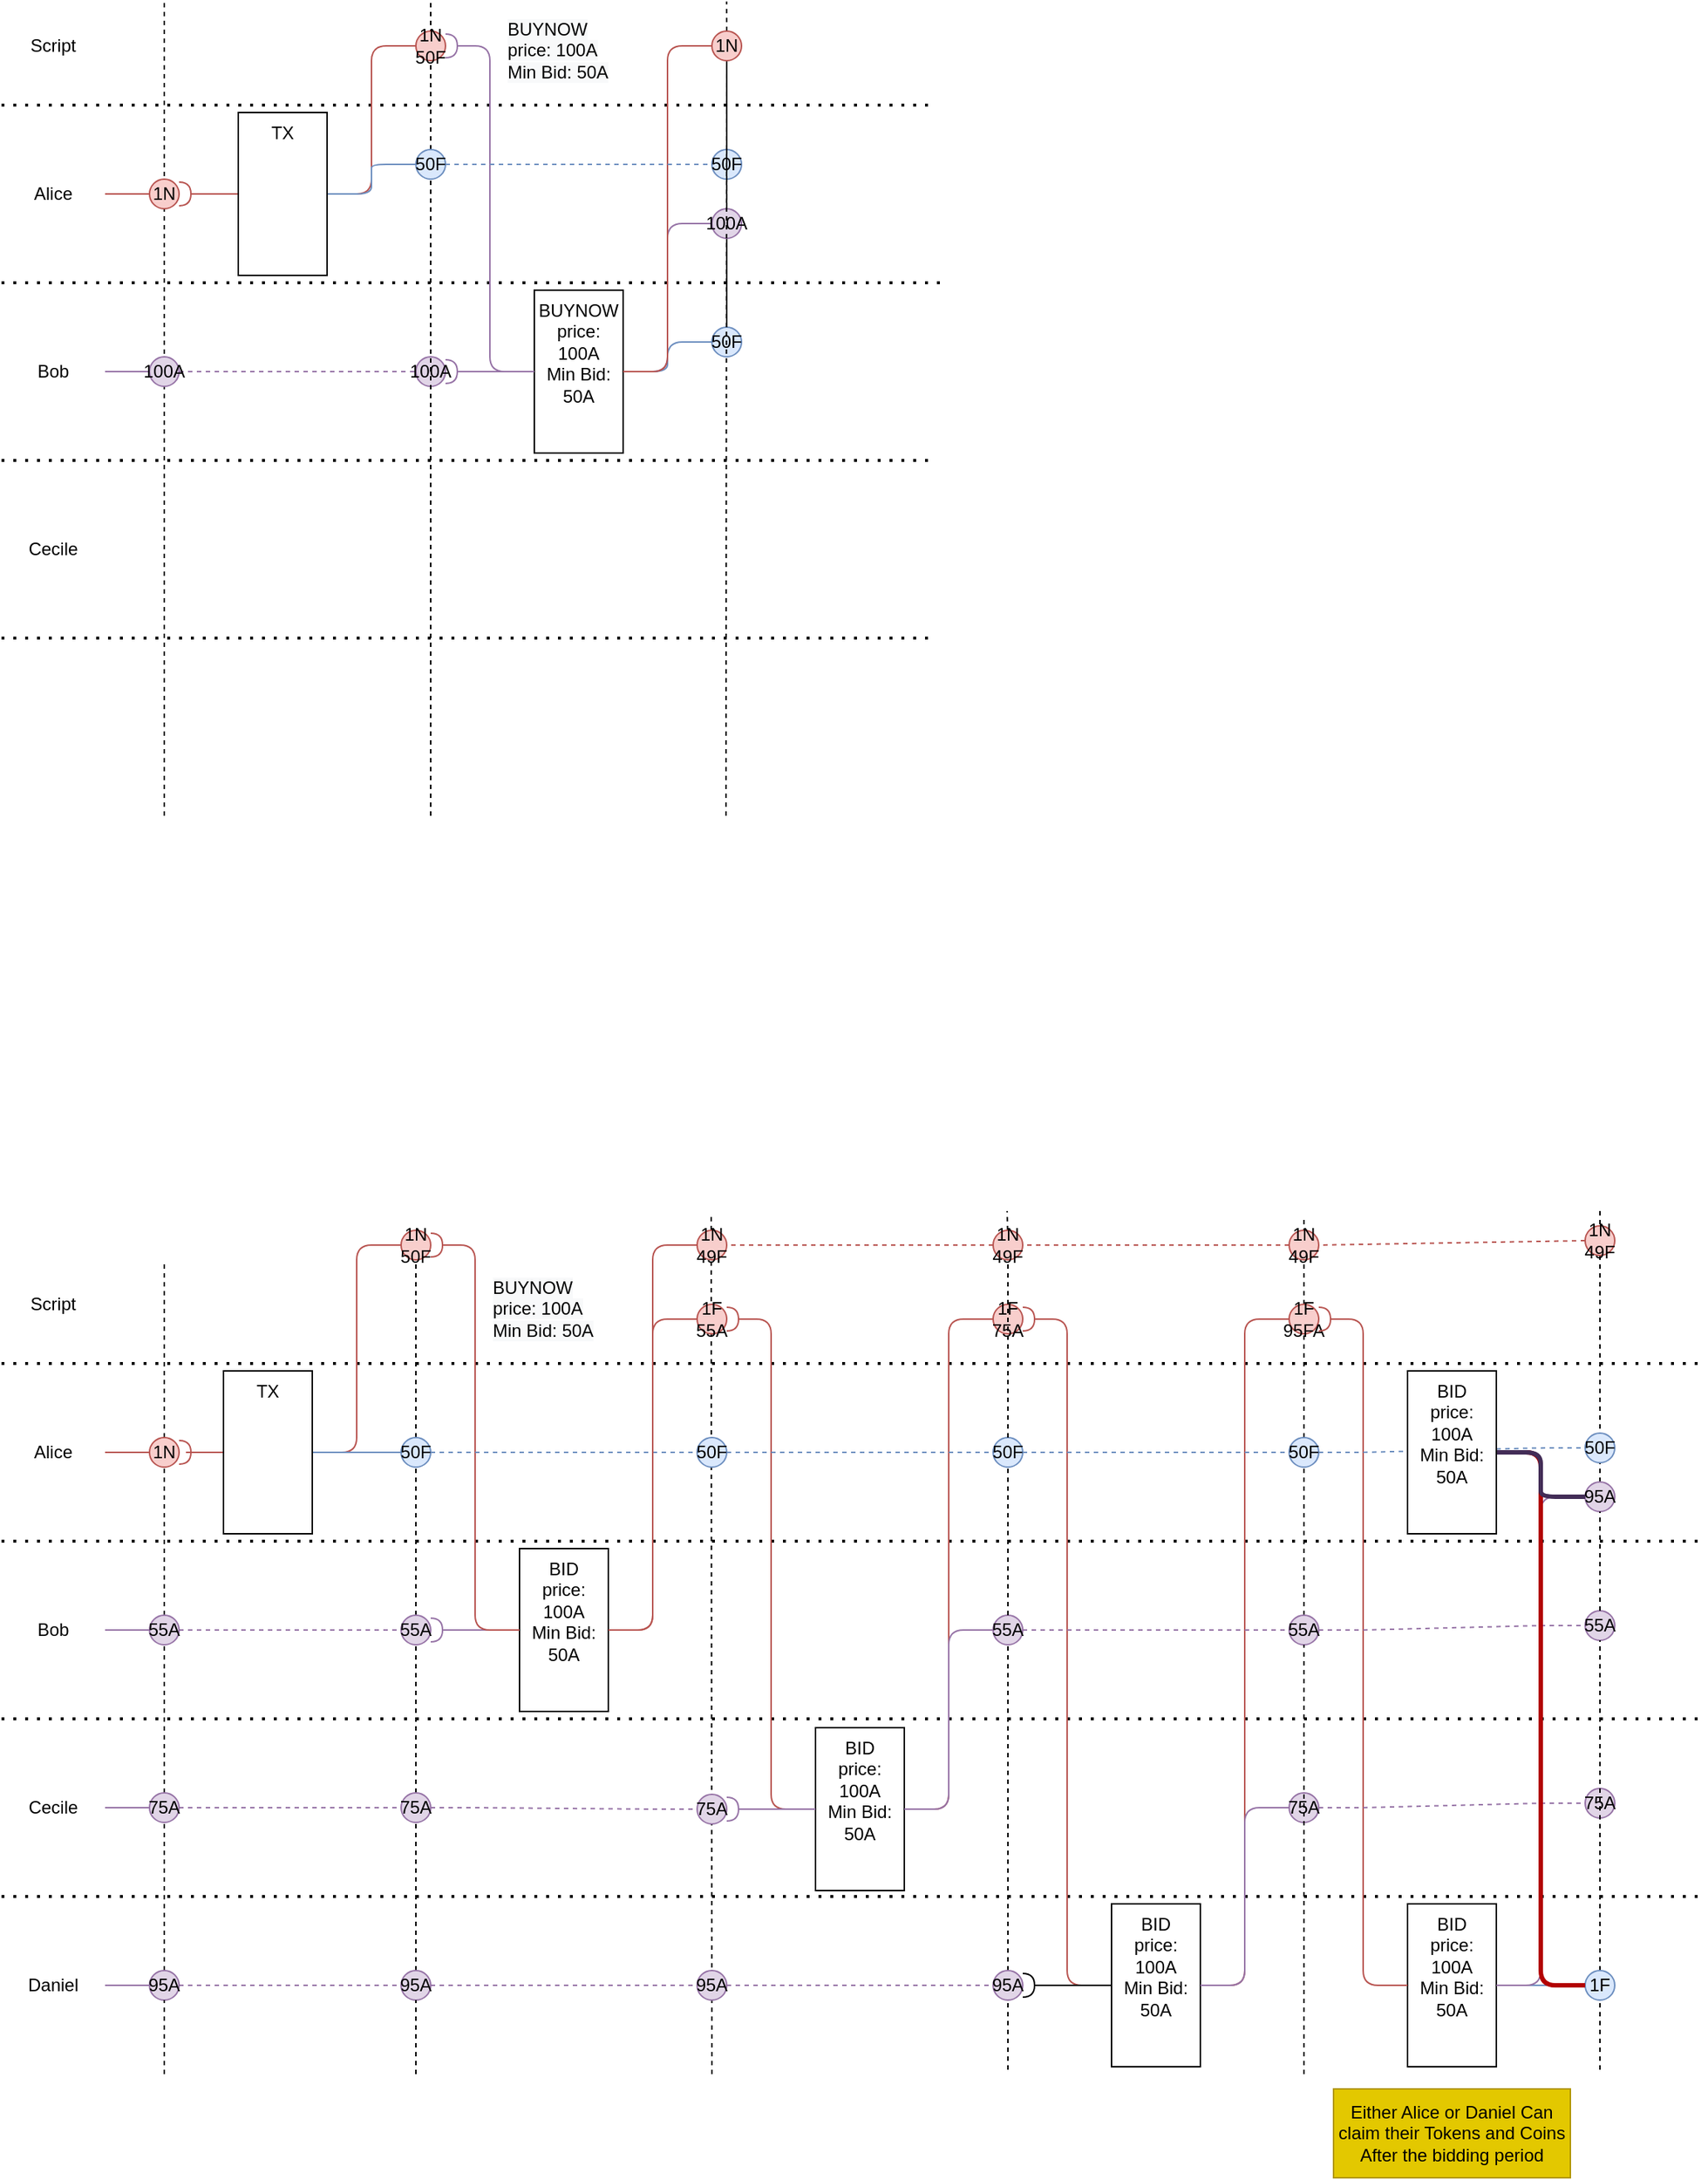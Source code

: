 <mxfile version="15.6.2" type="github"><diagram id="kgpKYQtTHZ0yAKxKKP6v" name="Page-1"><mxGraphModel dx="1541" dy="871" grid="1" gridSize="10" guides="1" tooltips="1" connect="1" arrows="1" fold="1" page="1" pageScale="1" pageWidth="1169" pageHeight="827" math="0" shadow="0"><root><mxCell id="0"/><mxCell id="1" parent="0"/><mxCell id="J2d8FIiIVOvfi4F4Inv3-109" value="" style="endArrow=none;dashed=1;html=1;rounded=0;startArrow=none;" parent="1" source="J2d8FIiIVOvfi4F4Inv3-118" edge="1"><mxGeometry width="50" height="50" relative="1" as="geometry"><mxPoint x="890" y="1410" as="sourcePoint"/><mxPoint x="890" y="830" as="targetPoint"/></mxGeometry></mxCell><mxCell id="J2d8FIiIVOvfi4F4Inv3-75" value="" style="endArrow=none;dashed=1;html=1;rounded=0;startArrow=none;" parent="1" edge="1"><mxGeometry width="50" height="50" relative="1" as="geometry"><mxPoint x="490" y="1410" as="sourcePoint"/><mxPoint x="489.5" y="830" as="targetPoint"/></mxGeometry></mxCell><mxCell id="NJu2KTwYoveqr3SWlf5l-42" value="" style="endArrow=none;dashed=1;html=1;rounded=0;startArrow=none;" parent="1" source="NJu2KTwYoveqr3SWlf5l-37" edge="1"><mxGeometry width="50" height="50" relative="1" as="geometry"><mxPoint x="499.5" y="560" as="sourcePoint"/><mxPoint x="499.92" y="10" as="targetPoint"/></mxGeometry></mxCell><mxCell id="NJu2KTwYoveqr3SWlf5l-25" value="" style="endArrow=none;dashed=1;html=1;rounded=0;startArrow=none;" parent="1" edge="1" source="NJu2KTwYoveqr3SWlf5l-24"><mxGeometry width="50" height="50" relative="1" as="geometry"><mxPoint x="300" y="560" as="sourcePoint"/><mxPoint x="300" y="10" as="targetPoint"/></mxGeometry></mxCell><mxCell id="NJu2KTwYoveqr3SWlf5l-29" value="" style="endArrow=none;dashed=1;html=1;rounded=0;" parent="1" edge="1"><mxGeometry width="50" height="50" relative="1" as="geometry"><mxPoint x="120" y="560" as="sourcePoint"/><mxPoint x="120" y="10" as="targetPoint"/></mxGeometry></mxCell><mxCell id="NJu2KTwYoveqr3SWlf5l-8" value="" style="endArrow=none;dashed=1;html=1;dashPattern=1 3;strokeWidth=2;rounded=0;" parent="1" edge="1"><mxGeometry width="50" height="50" relative="1" as="geometry"><mxPoint x="10" y="80" as="sourcePoint"/><mxPoint x="640" y="80" as="targetPoint"/></mxGeometry></mxCell><mxCell id="NJu2KTwYoveqr3SWlf5l-10" value="" style="endArrow=none;dashed=1;html=1;dashPattern=1 3;strokeWidth=2;rounded=0;" parent="1" edge="1"><mxGeometry width="50" height="50" relative="1" as="geometry"><mxPoint x="10" y="200" as="sourcePoint"/><mxPoint x="650" y="200" as="targetPoint"/></mxGeometry></mxCell><mxCell id="NJu2KTwYoveqr3SWlf5l-11" value="Alice" style="text;html=1;strokeColor=none;fillColor=none;align=center;verticalAlign=middle;whiteSpace=wrap;rounded=0;" parent="1" vertex="1"><mxGeometry x="10" y="120" width="70" height="40" as="geometry"/></mxCell><mxCell id="NJu2KTwYoveqr3SWlf5l-12" value="" style="endArrow=none;dashed=1;html=1;dashPattern=1 3;strokeWidth=2;rounded=0;" parent="1" edge="1"><mxGeometry width="50" height="50" relative="1" as="geometry"><mxPoint x="10" y="320" as="sourcePoint"/><mxPoint x="640" y="320" as="targetPoint"/></mxGeometry></mxCell><mxCell id="NJu2KTwYoveqr3SWlf5l-13" value="Bob" style="text;html=1;strokeColor=none;fillColor=none;align=center;verticalAlign=middle;whiteSpace=wrap;rounded=0;" parent="1" vertex="1"><mxGeometry x="10" y="240" width="70" height="40" as="geometry"/></mxCell><mxCell id="NJu2KTwYoveqr3SWlf5l-14" value="" style="endArrow=none;dashed=1;html=1;dashPattern=1 3;strokeWidth=2;rounded=0;" parent="1" edge="1"><mxGeometry width="50" height="50" relative="1" as="geometry"><mxPoint x="10" y="440" as="sourcePoint"/><mxPoint x="640" y="440" as="targetPoint"/></mxGeometry></mxCell><mxCell id="NJu2KTwYoveqr3SWlf5l-15" value="Cecile" style="text;html=1;strokeColor=none;fillColor=none;align=center;verticalAlign=middle;whiteSpace=wrap;rounded=0;" parent="1" vertex="1"><mxGeometry x="10" y="360" width="70" height="40" as="geometry"/></mxCell><mxCell id="NJu2KTwYoveqr3SWlf5l-20" style="edgeStyle=entityRelationEdgeStyle;rounded=1;orthogonalLoop=1;jettySize=auto;html=1;endArrow=none;endFill=0;startArrow=halfCircle;startFill=0;fillColor=#f8cecc;strokeColor=#b85450;" parent="1" source="NJu2KTwYoveqr3SWlf5l-16" target="NJu2KTwYoveqr3SWlf5l-19" edge="1"><mxGeometry relative="1" as="geometry"/></mxCell><mxCell id="NJu2KTwYoveqr3SWlf5l-21" style="edgeStyle=entityRelationEdgeStyle;rounded=1;orthogonalLoop=1;jettySize=auto;html=1;startArrow=none;startFill=0;endArrow=none;endFill=0;fillColor=#f8cecc;strokeColor=#b85450;" parent="1" source="NJu2KTwYoveqr3SWlf5l-16" target="NJu2KTwYoveqr3SWlf5l-11" edge="1"><mxGeometry relative="1" as="geometry"/></mxCell><mxCell id="NJu2KTwYoveqr3SWlf5l-16" value="1N" style="ellipse;whiteSpace=wrap;html=1;aspect=fixed;fillColor=#f8cecc;strokeColor=#b85450;" parent="1" vertex="1"><mxGeometry x="110" y="130" width="20" height="20" as="geometry"/></mxCell><mxCell id="NJu2KTwYoveqr3SWlf5l-23" style="edgeStyle=entityRelationEdgeStyle;rounded=1;orthogonalLoop=1;jettySize=auto;html=1;startArrow=none;startFill=0;endArrow=none;endFill=0;fillColor=#f8cecc;strokeColor=#b85450;" parent="1" source="NJu2KTwYoveqr3SWlf5l-19" target="NJu2KTwYoveqr3SWlf5l-22" edge="1"><mxGeometry relative="1" as="geometry"/></mxCell><mxCell id="NJu2KTwYoveqr3SWlf5l-26" style="edgeStyle=entityRelationEdgeStyle;rounded=1;orthogonalLoop=1;jettySize=auto;html=1;entryX=0;entryY=0.5;entryDx=0;entryDy=0;startArrow=none;startFill=0;endArrow=none;endFill=0;fillColor=#dae8fc;strokeColor=#6c8ebf;" parent="1" source="NJu2KTwYoveqr3SWlf5l-19" target="NJu2KTwYoveqr3SWlf5l-24" edge="1"><mxGeometry relative="1" as="geometry"/></mxCell><mxCell id="NJu2KTwYoveqr3SWlf5l-19" value="TX" style="rounded=0;whiteSpace=wrap;html=1;verticalAlign=top;" parent="1" vertex="1"><mxGeometry x="170" y="85" width="60" height="110" as="geometry"/></mxCell><mxCell id="NJu2KTwYoveqr3SWlf5l-22" value="1N&lt;br&gt;50F" style="ellipse;whiteSpace=wrap;html=1;aspect=fixed;fillColor=#f8cecc;strokeColor=#b85450;" parent="1" vertex="1"><mxGeometry x="290" y="30" width="20" height="20" as="geometry"/></mxCell><mxCell id="NJu2KTwYoveqr3SWlf5l-27" value="Script" style="text;html=1;strokeColor=none;fillColor=none;align=center;verticalAlign=middle;whiteSpace=wrap;rounded=0;" parent="1" vertex="1"><mxGeometry x="10" y="20" width="70" height="40" as="geometry"/></mxCell><mxCell id="NJu2KTwYoveqr3SWlf5l-30" style="edgeStyle=entityRelationEdgeStyle;rounded=1;orthogonalLoop=1;jettySize=auto;html=1;fontColor=default;startArrow=none;startFill=0;endArrow=none;endFill=0;fillColor=#e1d5e7;strokeColor=#9673a6;" parent="1" source="NJu2KTwYoveqr3SWlf5l-28" target="NJu2KTwYoveqr3SWlf5l-13" edge="1"><mxGeometry relative="1" as="geometry"/></mxCell><mxCell id="NJu2KTwYoveqr3SWlf5l-32" style="edgeStyle=entityRelationEdgeStyle;rounded=1;orthogonalLoop=1;jettySize=auto;html=1;fontColor=default;startArrow=none;startFill=0;endArrow=none;endFill=0;dashed=1;fillColor=#e1d5e7;strokeColor=#9673a6;" parent="1" source="NJu2KTwYoveqr3SWlf5l-28" target="NJu2KTwYoveqr3SWlf5l-31" edge="1"><mxGeometry relative="1" as="geometry"/></mxCell><mxCell id="NJu2KTwYoveqr3SWlf5l-28" value="100A" style="ellipse;whiteSpace=wrap;html=1;aspect=fixed;fillColor=#e1d5e7;strokeColor=#9673a6;" parent="1" vertex="1"><mxGeometry x="110" y="250" width="20" height="20" as="geometry"/></mxCell><mxCell id="NJu2KTwYoveqr3SWlf5l-31" value="100A" style="ellipse;whiteSpace=wrap;html=1;aspect=fixed;fillColor=#e1d5e7;strokeColor=#9673a6;" parent="1" vertex="1"><mxGeometry x="290" y="250" width="20" height="20" as="geometry"/></mxCell><mxCell id="J2d8FIiIVOvfi4F4Inv3-9" style="edgeStyle=entityRelationEdgeStyle;rounded=1;orthogonalLoop=1;jettySize=auto;html=1;entryX=0;entryY=0.5;entryDx=0;entryDy=0;fontColor=default;startArrow=none;startFill=0;endArrow=none;endFill=0;fillColor=#e1d5e7;strokeColor=#9673a6;" parent="1" source="NJu2KTwYoveqr3SWlf5l-33" target="J2d8FIiIVOvfi4F4Inv3-7" edge="1"><mxGeometry relative="1" as="geometry"/></mxCell><mxCell id="NJu2KTwYoveqr3SWlf5l-33" value="BUYNOW&lt;br&gt;price: 100A&lt;br&gt;Min Bid:&lt;br&gt;50A" style="rounded=0;whiteSpace=wrap;html=1;verticalAlign=top;" parent="1" vertex="1"><mxGeometry x="370" y="205" width="60" height="110" as="geometry"/></mxCell><mxCell id="NJu2KTwYoveqr3SWlf5l-34" style="edgeStyle=entityRelationEdgeStyle;rounded=1;orthogonalLoop=1;jettySize=auto;html=1;endArrow=none;endFill=0;startArrow=halfCircle;startFill=0;fillColor=#e1d5e7;strokeColor=#9673a6;exitX=1;exitY=0.5;exitDx=0;exitDy=0;" parent="1" source="NJu2KTwYoveqr3SWlf5l-31" target="NJu2KTwYoveqr3SWlf5l-33" edge="1"><mxGeometry relative="1" as="geometry"><mxPoint x="140" y="150.0" as="sourcePoint"/><mxPoint x="180" y="150.0" as="targetPoint"/></mxGeometry></mxCell><mxCell id="NJu2KTwYoveqr3SWlf5l-35" value="&lt;span style=&quot;color: rgb(0 , 0 , 0) ; font-family: &amp;#34;helvetica&amp;#34; ; font-size: 12px ; font-style: normal ; font-weight: 400 ; letter-spacing: normal ; text-align: center ; text-indent: 0px ; text-transform: none ; word-spacing: 0px ; background-color: rgb(248 , 249 , 250) ; display: inline ; float: none&quot;&gt;BUYNOW&lt;/span&gt;&lt;br style=&quot;color: rgb(0 , 0 , 0) ; font-family: &amp;#34;helvetica&amp;#34; ; font-size: 12px ; font-style: normal ; font-weight: 400 ; letter-spacing: normal ; text-align: center ; text-indent: 0px ; text-transform: none ; word-spacing: 0px ; background-color: rgb(248 , 249 , 250)&quot;&gt;&lt;span style=&quot;color: rgb(0 , 0 , 0) ; font-family: &amp;#34;helvetica&amp;#34; ; font-size: 12px ; font-style: normal ; font-weight: 400 ; letter-spacing: normal ; text-align: center ; text-indent: 0px ; text-transform: none ; word-spacing: 0px ; background-color: rgb(248 , 249 , 250) ; display: inline ; float: none&quot;&gt;price: 100A&lt;/span&gt;&lt;br style=&quot;color: rgb(0 , 0 , 0) ; font-family: &amp;#34;helvetica&amp;#34; ; font-size: 12px ; font-style: normal ; font-weight: 400 ; letter-spacing: normal ; text-align: center ; text-indent: 0px ; text-transform: none ; word-spacing: 0px ; background-color: rgb(248 , 249 , 250)&quot;&gt;&lt;span style=&quot;color: rgb(0 , 0 , 0) ; font-family: &amp;#34;helvetica&amp;#34; ; font-size: 12px ; font-style: normal ; font-weight: 400 ; letter-spacing: normal ; text-align: center ; text-indent: 0px ; text-transform: none ; word-spacing: 0px ; background-color: rgb(248 , 249 , 250) ; display: inline ; float: none&quot;&gt;Min Bid:&amp;nbsp;&lt;/span&gt;&lt;span style=&quot;color: rgb(0 , 0 , 0) ; font-family: &amp;#34;helvetica&amp;#34; ; font-size: 12px ; font-style: normal ; font-weight: 400 ; letter-spacing: normal ; text-align: center ; text-indent: 0px ; text-transform: none ; word-spacing: 0px ; background-color: rgb(248 , 249 , 250) ; display: inline ; float: none&quot;&gt;50A&lt;/span&gt;" style="text;whiteSpace=wrap;html=1;fontColor=default;" parent="1" vertex="1"><mxGeometry x="350" y="15" width="110" height="50" as="geometry"/></mxCell><mxCell id="J2d8FIiIVOvfi4F4Inv3-1" style="edgeStyle=entityRelationEdgeStyle;rounded=1;orthogonalLoop=1;jettySize=auto;html=1;entryX=1;entryY=0.5;entryDx=0;entryDy=0;fontColor=default;startArrow=none;startFill=0;endArrow=none;endFill=0;fillColor=#dae8fc;strokeColor=#6c8ebf;" parent="1" source="NJu2KTwYoveqr3SWlf5l-36" target="NJu2KTwYoveqr3SWlf5l-33" edge="1"><mxGeometry relative="1" as="geometry"/></mxCell><mxCell id="J2d8FIiIVOvfi4F4Inv3-2" style="edgeStyle=entityRelationEdgeStyle;rounded=1;orthogonalLoop=1;jettySize=auto;html=1;entryX=1;entryY=0.5;entryDx=0;entryDy=0;fontColor=default;startArrow=none;startFill=0;endArrow=none;endFill=0;fillColor=#f8cecc;strokeColor=#b85450;" parent="1" source="NJu2KTwYoveqr3SWlf5l-37" target="NJu2KTwYoveqr3SWlf5l-33" edge="1"><mxGeometry relative="1" as="geometry"/></mxCell><mxCell id="NJu2KTwYoveqr3SWlf5l-39" style="edgeStyle=entityRelationEdgeStyle;rounded=1;orthogonalLoop=1;jettySize=auto;html=1;endArrow=none;endFill=0;startArrow=halfCircle;startFill=0;fillColor=#e1d5e7;strokeColor=#9673a6;exitX=1;exitY=0.5;exitDx=0;exitDy=0;entryX=0;entryY=0.5;entryDx=0;entryDy=0;" parent="1" source="NJu2KTwYoveqr3SWlf5l-22" target="NJu2KTwYoveqr3SWlf5l-33" edge="1"><mxGeometry relative="1" as="geometry"><mxPoint x="320.0" y="270.0" as="sourcePoint"/><mxPoint x="370" y="270.0" as="targetPoint"/></mxGeometry></mxCell><mxCell id="NJu2KTwYoveqr3SWlf5l-41" style="edgeStyle=entityRelationEdgeStyle;rounded=1;orthogonalLoop=1;jettySize=auto;html=1;fontColor=default;startArrow=none;startFill=0;endArrow=none;endFill=0;dashed=1;fillColor=#dae8fc;strokeColor=#6c8ebf;entryX=0;entryY=0.5;entryDx=0;entryDy=0;exitX=1;exitY=0.5;exitDx=0;exitDy=0;" parent="1" source="NJu2KTwYoveqr3SWlf5l-24" target="NJu2KTwYoveqr3SWlf5l-40" edge="1"><mxGeometry relative="1" as="geometry"><mxPoint x="140" y="270.0" as="sourcePoint"/><mxPoint x="300" y="270.0" as="targetPoint"/></mxGeometry></mxCell><mxCell id="NJu2KTwYoveqr3SWlf5l-40" value="50F" style="ellipse;aspect=fixed;fillColor=#dae8fc;strokeColor=#6c8ebf;whiteSpace=wrap;html=1;fontColor=default;verticalAlign=middle;" parent="1" vertex="1"><mxGeometry x="490" y="110" width="20" height="20" as="geometry"/></mxCell><mxCell id="J2d8FIiIVOvfi4F4Inv3-5" value="" style="endArrow=none;dashed=1;html=1;rounded=0;startArrow=none;" parent="1" source="J2d8FIiIVOvfi4F4Inv3-7" target="NJu2KTwYoveqr3SWlf5l-40" edge="1"><mxGeometry width="50" height="50" relative="1" as="geometry"><mxPoint x="499.5" y="560" as="sourcePoint"/><mxPoint x="499.92" y="10" as="targetPoint"/></mxGeometry></mxCell><mxCell id="NJu2KTwYoveqr3SWlf5l-36" value="50F" style="ellipse;whiteSpace=wrap;html=1;aspect=fixed;fillColor=#dae8fc;strokeColor=#6c8ebf;" parent="1" vertex="1"><mxGeometry x="490" y="230" width="20" height="20" as="geometry"/></mxCell><mxCell id="J2d8FIiIVOvfi4F4Inv3-6" value="" style="endArrow=none;dashed=1;html=1;rounded=0;startArrow=none;" parent="1" source="NJu2KTwYoveqr3SWlf5l-37" target="NJu2KTwYoveqr3SWlf5l-36" edge="1"><mxGeometry width="50" height="50" relative="1" as="geometry"><mxPoint x="499.5" y="560" as="sourcePoint"/><mxPoint x="500" y="150" as="targetPoint"/></mxGeometry></mxCell><mxCell id="J2d8FIiIVOvfi4F4Inv3-7" value="100A" style="ellipse;whiteSpace=wrap;html=1;aspect=fixed;fillColor=#e1d5e7;strokeColor=#9673a6;" parent="1" vertex="1"><mxGeometry x="490" y="150" width="20" height="20" as="geometry"/></mxCell><mxCell id="J2d8FIiIVOvfi4F4Inv3-8" value="" style="endArrow=none;dashed=1;html=1;rounded=0;startArrow=none;" parent="1" source="NJu2KTwYoveqr3SWlf5l-36" target="J2d8FIiIVOvfi4F4Inv3-7" edge="1"><mxGeometry width="50" height="50" relative="1" as="geometry"><mxPoint x="500" y="250" as="sourcePoint"/><mxPoint x="500" y="150" as="targetPoint"/></mxGeometry></mxCell><mxCell id="J2d8FIiIVOvfi4F4Inv3-11" value="" style="endArrow=none;dashed=1;html=1;rounded=0;" parent="1" target="NJu2KTwYoveqr3SWlf5l-37" edge="1"><mxGeometry width="50" height="50" relative="1" as="geometry"><mxPoint x="499.5" y="560" as="sourcePoint"/><mxPoint x="500" y="270" as="targetPoint"/></mxGeometry></mxCell><mxCell id="J2d8FIiIVOvfi4F4Inv3-14" value="" style="endArrow=none;dashed=1;html=1;rounded=0;startArrow=none;" parent="1" source="J2d8FIiIVOvfi4F4Inv3-62" edge="1"><mxGeometry width="50" height="50" relative="1" as="geometry"><mxPoint x="290" y="1410" as="sourcePoint"/><mxPoint x="290" y="860" as="targetPoint"/></mxGeometry></mxCell><mxCell id="J2d8FIiIVOvfi4F4Inv3-15" value="" style="endArrow=none;dashed=1;html=1;rounded=0;startArrow=none;" parent="1" source="J2d8FIiIVOvfi4F4Inv3-53" edge="1"><mxGeometry width="50" height="50" relative="1" as="geometry"><mxPoint x="120" y="1410" as="sourcePoint"/><mxPoint x="120" y="860" as="targetPoint"/></mxGeometry></mxCell><mxCell id="J2d8FIiIVOvfi4F4Inv3-16" value="" style="endArrow=none;dashed=1;html=1;dashPattern=1 3;strokeWidth=2;rounded=0;" parent="1" edge="1"><mxGeometry width="50" height="50" relative="1" as="geometry"><mxPoint x="10" y="930" as="sourcePoint"/><mxPoint x="1160" y="930" as="targetPoint"/></mxGeometry></mxCell><mxCell id="J2d8FIiIVOvfi4F4Inv3-17" value="" style="endArrow=none;dashed=1;html=1;dashPattern=1 3;strokeWidth=2;rounded=0;" parent="1" edge="1"><mxGeometry width="50" height="50" relative="1" as="geometry"><mxPoint x="10" y="1050" as="sourcePoint"/><mxPoint x="1160" y="1050" as="targetPoint"/></mxGeometry></mxCell><mxCell id="J2d8FIiIVOvfi4F4Inv3-18" value="Alice" style="text;html=1;strokeColor=none;fillColor=none;align=center;verticalAlign=middle;whiteSpace=wrap;rounded=0;" parent="1" vertex="1"><mxGeometry x="10" y="970" width="70" height="40" as="geometry"/></mxCell><mxCell id="J2d8FIiIVOvfi4F4Inv3-19" value="" style="endArrow=none;dashed=1;html=1;dashPattern=1 3;strokeWidth=2;rounded=0;" parent="1" edge="1"><mxGeometry width="50" height="50" relative="1" as="geometry"><mxPoint x="10" y="1170" as="sourcePoint"/><mxPoint x="1160" y="1170" as="targetPoint"/></mxGeometry></mxCell><mxCell id="J2d8FIiIVOvfi4F4Inv3-20" value="Bob" style="text;html=1;strokeColor=none;fillColor=none;align=center;verticalAlign=middle;whiteSpace=wrap;rounded=0;" parent="1" vertex="1"><mxGeometry x="10" y="1090" width="70" height="40" as="geometry"/></mxCell><mxCell id="J2d8FIiIVOvfi4F4Inv3-21" value="" style="endArrow=none;dashed=1;html=1;dashPattern=1 3;strokeWidth=2;rounded=0;" parent="1" edge="1"><mxGeometry width="50" height="50" relative="1" as="geometry"><mxPoint x="10" y="1290" as="sourcePoint"/><mxPoint x="1160" y="1290" as="targetPoint"/></mxGeometry></mxCell><mxCell id="J2d8FIiIVOvfi4F4Inv3-60" style="edgeStyle=entityRelationEdgeStyle;rounded=1;orthogonalLoop=1;jettySize=auto;html=1;entryX=0;entryY=0.5;entryDx=0;entryDy=0;fontColor=default;startArrow=none;startFill=0;endArrow=none;endFill=0;fillColor=#e1d5e7;strokeColor=#9673a6;" parent="1" source="J2d8FIiIVOvfi4F4Inv3-22" target="J2d8FIiIVOvfi4F4Inv3-53" edge="1"><mxGeometry relative="1" as="geometry"/></mxCell><mxCell id="J2d8FIiIVOvfi4F4Inv3-22" value="Cecile" style="text;html=1;strokeColor=none;fillColor=none;align=center;verticalAlign=middle;whiteSpace=wrap;rounded=0;" parent="1" vertex="1"><mxGeometry x="10" y="1210" width="70" height="40" as="geometry"/></mxCell><mxCell id="J2d8FIiIVOvfi4F4Inv3-23" style="edgeStyle=entityRelationEdgeStyle;rounded=1;orthogonalLoop=1;jettySize=auto;html=1;endArrow=none;endFill=0;startArrow=halfCircle;startFill=0;fillColor=#f8cecc;strokeColor=#b85450;" parent="1" source="J2d8FIiIVOvfi4F4Inv3-25" target="J2d8FIiIVOvfi4F4Inv3-28" edge="1"><mxGeometry relative="1" as="geometry"/></mxCell><mxCell id="J2d8FIiIVOvfi4F4Inv3-24" style="edgeStyle=entityRelationEdgeStyle;rounded=1;orthogonalLoop=1;jettySize=auto;html=1;startArrow=none;startFill=0;endArrow=none;endFill=0;fillColor=#f8cecc;strokeColor=#b85450;" parent="1" source="J2d8FIiIVOvfi4F4Inv3-25" target="J2d8FIiIVOvfi4F4Inv3-18" edge="1"><mxGeometry relative="1" as="geometry"/></mxCell><mxCell id="J2d8FIiIVOvfi4F4Inv3-25" value="1N" style="ellipse;whiteSpace=wrap;html=1;aspect=fixed;fillColor=#f8cecc;strokeColor=#b85450;" parent="1" vertex="1"><mxGeometry x="110" y="980" width="20" height="20" as="geometry"/></mxCell><mxCell id="J2d8FIiIVOvfi4F4Inv3-26" style="edgeStyle=entityRelationEdgeStyle;rounded=1;orthogonalLoop=1;jettySize=auto;html=1;startArrow=none;startFill=0;endArrow=none;endFill=0;fillColor=#f8cecc;strokeColor=#b85450;" parent="1" source="J2d8FIiIVOvfi4F4Inv3-28" target="J2d8FIiIVOvfi4F4Inv3-29" edge="1"><mxGeometry relative="1" as="geometry"/></mxCell><mxCell id="J2d8FIiIVOvfi4F4Inv3-27" style="edgeStyle=entityRelationEdgeStyle;rounded=1;orthogonalLoop=1;jettySize=auto;html=1;entryX=0;entryY=0.5;entryDx=0;entryDy=0;startArrow=none;startFill=0;endArrow=none;endFill=0;fillColor=#dae8fc;strokeColor=#6c8ebf;" parent="1" source="J2d8FIiIVOvfi4F4Inv3-28" target="J2d8FIiIVOvfi4F4Inv3-30" edge="1"><mxGeometry relative="1" as="geometry"/></mxCell><mxCell id="J2d8FIiIVOvfi4F4Inv3-28" value="TX" style="rounded=0;whiteSpace=wrap;html=1;verticalAlign=top;" parent="1" vertex="1"><mxGeometry x="160" y="935" width="60" height="110" as="geometry"/></mxCell><mxCell id="J2d8FIiIVOvfi4F4Inv3-29" value="1N&lt;br&gt;50F" style="ellipse;whiteSpace=wrap;html=1;aspect=fixed;fillColor=#f8cecc;strokeColor=#b85450;" parent="1" vertex="1"><mxGeometry x="280" y="840" width="20" height="20" as="geometry"/></mxCell><mxCell id="J2d8FIiIVOvfi4F4Inv3-30" value="50F" style="ellipse;aspect=fixed;fillColor=#dae8fc;strokeColor=#6c8ebf;whiteSpace=wrap;html=1;fontColor=default;verticalAlign=middle;" parent="1" vertex="1"><mxGeometry x="280" y="980" width="20" height="20" as="geometry"/></mxCell><mxCell id="J2d8FIiIVOvfi4F4Inv3-31" value="Script" style="text;html=1;strokeColor=none;fillColor=none;align=center;verticalAlign=middle;whiteSpace=wrap;rounded=0;" parent="1" vertex="1"><mxGeometry x="10" y="870" width="70" height="40" as="geometry"/></mxCell><mxCell id="J2d8FIiIVOvfi4F4Inv3-32" style="edgeStyle=entityRelationEdgeStyle;rounded=1;orthogonalLoop=1;jettySize=auto;html=1;fontColor=default;startArrow=none;startFill=0;endArrow=none;endFill=0;fillColor=#e1d5e7;strokeColor=#9673a6;" parent="1" source="J2d8FIiIVOvfi4F4Inv3-34" target="J2d8FIiIVOvfi4F4Inv3-20" edge="1"><mxGeometry relative="1" as="geometry"/></mxCell><mxCell id="J2d8FIiIVOvfi4F4Inv3-33" style="edgeStyle=entityRelationEdgeStyle;rounded=1;orthogonalLoop=1;jettySize=auto;html=1;fontColor=default;startArrow=none;startFill=0;endArrow=none;endFill=0;dashed=1;fillColor=#e1d5e7;strokeColor=#9673a6;" parent="1" source="J2d8FIiIVOvfi4F4Inv3-34" target="J2d8FIiIVOvfi4F4Inv3-35" edge="1"><mxGeometry relative="1" as="geometry"/></mxCell><mxCell id="J2d8FIiIVOvfi4F4Inv3-34" value="55A" style="ellipse;whiteSpace=wrap;html=1;aspect=fixed;fillColor=#e1d5e7;strokeColor=#9673a6;" parent="1" vertex="1"><mxGeometry x="110" y="1100" width="20" height="20" as="geometry"/></mxCell><mxCell id="J2d8FIiIVOvfi4F4Inv3-35" value="55A" style="ellipse;whiteSpace=wrap;html=1;aspect=fixed;fillColor=#e1d5e7;strokeColor=#9673a6;" parent="1" vertex="1"><mxGeometry x="280" y="1100" width="20" height="20" as="geometry"/></mxCell><mxCell id="J2d8FIiIVOvfi4F4Inv3-37" value="BID&lt;br&gt;price: 100A&lt;br&gt;Min Bid:&lt;br&gt;50A" style="rounded=0;whiteSpace=wrap;html=1;verticalAlign=top;" parent="1" vertex="1"><mxGeometry x="360" y="1055" width="60" height="110" as="geometry"/></mxCell><mxCell id="J2d8FIiIVOvfi4F4Inv3-38" style="edgeStyle=entityRelationEdgeStyle;rounded=1;orthogonalLoop=1;jettySize=auto;html=1;endArrow=none;endFill=0;startArrow=halfCircle;startFill=0;fillColor=#e1d5e7;strokeColor=#9673a6;exitX=1;exitY=0.5;exitDx=0;exitDy=0;" parent="1" source="J2d8FIiIVOvfi4F4Inv3-35" target="J2d8FIiIVOvfi4F4Inv3-37" edge="1"><mxGeometry relative="1" as="geometry"><mxPoint x="130" y="1000.0" as="sourcePoint"/><mxPoint x="170" y="1000.0" as="targetPoint"/></mxGeometry></mxCell><mxCell id="J2d8FIiIVOvfi4F4Inv3-39" value="&lt;span style=&quot;color: rgb(0 , 0 , 0) ; font-family: &amp;#34;helvetica&amp;#34; ; font-size: 12px ; font-style: normal ; font-weight: 400 ; letter-spacing: normal ; text-align: center ; text-indent: 0px ; text-transform: none ; word-spacing: 0px ; background-color: rgb(248 , 249 , 250) ; display: inline ; float: none&quot;&gt;BUYNOW&lt;/span&gt;&lt;br style=&quot;color: rgb(0 , 0 , 0) ; font-family: &amp;#34;helvetica&amp;#34; ; font-size: 12px ; font-style: normal ; font-weight: 400 ; letter-spacing: normal ; text-align: center ; text-indent: 0px ; text-transform: none ; word-spacing: 0px ; background-color: rgb(248 , 249 , 250)&quot;&gt;&lt;span style=&quot;color: rgb(0 , 0 , 0) ; font-family: &amp;#34;helvetica&amp;#34; ; font-size: 12px ; font-style: normal ; font-weight: 400 ; letter-spacing: normal ; text-align: center ; text-indent: 0px ; text-transform: none ; word-spacing: 0px ; background-color: rgb(248 , 249 , 250) ; display: inline ; float: none&quot;&gt;price: 100A&lt;/span&gt;&lt;br style=&quot;color: rgb(0 , 0 , 0) ; font-family: &amp;#34;helvetica&amp;#34; ; font-size: 12px ; font-style: normal ; font-weight: 400 ; letter-spacing: normal ; text-align: center ; text-indent: 0px ; text-transform: none ; word-spacing: 0px ; background-color: rgb(248 , 249 , 250)&quot;&gt;&lt;span style=&quot;color: rgb(0 , 0 , 0) ; font-family: &amp;#34;helvetica&amp;#34; ; font-size: 12px ; font-style: normal ; font-weight: 400 ; letter-spacing: normal ; text-align: center ; text-indent: 0px ; text-transform: none ; word-spacing: 0px ; background-color: rgb(248 , 249 , 250) ; display: inline ; float: none&quot;&gt;Min Bid:&amp;nbsp;&lt;/span&gt;&lt;span style=&quot;color: rgb(0 , 0 , 0) ; font-family: &amp;#34;helvetica&amp;#34; ; font-size: 12px ; font-style: normal ; font-weight: 400 ; letter-spacing: normal ; text-align: center ; text-indent: 0px ; text-transform: none ; word-spacing: 0px ; background-color: rgb(248 , 249 , 250) ; display: inline ; float: none&quot;&gt;50A&lt;/span&gt;" style="text;whiteSpace=wrap;html=1;fontColor=default;" parent="1" vertex="1"><mxGeometry x="340" y="865" width="110" height="50" as="geometry"/></mxCell><mxCell id="J2d8FIiIVOvfi4F4Inv3-41" style="edgeStyle=entityRelationEdgeStyle;rounded=1;orthogonalLoop=1;jettySize=auto;html=1;entryX=1;entryY=0.5;entryDx=0;entryDy=0;fontColor=default;startArrow=none;startFill=0;endArrow=none;endFill=0;fillColor=#f8cecc;strokeColor=#b85450;" parent="1" source="J2d8FIiIVOvfi4F4Inv3-50" target="J2d8FIiIVOvfi4F4Inv3-37" edge="1"><mxGeometry relative="1" as="geometry"/></mxCell><mxCell id="J2d8FIiIVOvfi4F4Inv3-42" style="edgeStyle=entityRelationEdgeStyle;rounded=1;orthogonalLoop=1;jettySize=auto;html=1;endArrow=none;endFill=0;startArrow=halfCircle;startFill=0;fillColor=#f8cecc;strokeColor=#b85450;exitX=1;exitY=0.5;exitDx=0;exitDy=0;entryX=0;entryY=0.5;entryDx=0;entryDy=0;" parent="1" source="J2d8FIiIVOvfi4F4Inv3-29" target="J2d8FIiIVOvfi4F4Inv3-37" edge="1"><mxGeometry relative="1" as="geometry"><mxPoint x="310.0" y="1120" as="sourcePoint"/><mxPoint x="360" y="1120" as="targetPoint"/></mxGeometry></mxCell><mxCell id="J2d8FIiIVOvfi4F4Inv3-43" style="edgeStyle=entityRelationEdgeStyle;rounded=1;orthogonalLoop=1;jettySize=auto;html=1;fontColor=default;startArrow=none;startFill=0;endArrow=none;endFill=0;dashed=1;fillColor=#dae8fc;strokeColor=#6c8ebf;entryX=0;entryY=0.5;entryDx=0;entryDy=0;exitX=1;exitY=0.5;exitDx=0;exitDy=0;" parent="1" source="J2d8FIiIVOvfi4F4Inv3-30" target="J2d8FIiIVOvfi4F4Inv3-44" edge="1"><mxGeometry relative="1" as="geometry"><mxPoint x="130" y="1120" as="sourcePoint"/><mxPoint x="290" y="1120" as="targetPoint"/></mxGeometry></mxCell><mxCell id="J2d8FIiIVOvfi4F4Inv3-45" value="" style="endArrow=none;dashed=1;html=1;rounded=0;startArrow=none;" parent="1" target="J2d8FIiIVOvfi4F4Inv3-44" edge="1"><mxGeometry width="50" height="50" relative="1" as="geometry"><mxPoint x="490" y="1000" as="sourcePoint"/><mxPoint x="489.92" y="860" as="targetPoint"/></mxGeometry></mxCell><mxCell id="J2d8FIiIVOvfi4F4Inv3-50" value="1N&lt;br&gt;49F" style="ellipse;whiteSpace=wrap;html=1;aspect=fixed;fillColor=#f8cecc;strokeColor=#b85450;" parent="1" vertex="1"><mxGeometry x="480" y="840" width="20" height="20" as="geometry"/></mxCell><mxCell id="J2d8FIiIVOvfi4F4Inv3-44" value="50F" style="ellipse;aspect=fixed;fillColor=#dae8fc;strokeColor=#6c8ebf;whiteSpace=wrap;html=1;fontColor=default;verticalAlign=middle;" parent="1" vertex="1"><mxGeometry x="480" y="980" width="20" height="20" as="geometry"/></mxCell><mxCell id="J2d8FIiIVOvfi4F4Inv3-53" value="75A" style="ellipse;whiteSpace=wrap;html=1;aspect=fixed;fillColor=#e1d5e7;strokeColor=#9673a6;" parent="1" vertex="1"><mxGeometry x="110" y="1220" width="20" height="20" as="geometry"/></mxCell><mxCell id="J2d8FIiIVOvfi4F4Inv3-54" value="" style="endArrow=none;dashed=1;html=1;rounded=0;startArrow=none;" parent="1" source="J2d8FIiIVOvfi4F4Inv3-55" target="J2d8FIiIVOvfi4F4Inv3-53" edge="1"><mxGeometry width="50" height="50" relative="1" as="geometry"><mxPoint x="120" y="1410" as="sourcePoint"/><mxPoint x="120" y="860" as="targetPoint"/></mxGeometry></mxCell><mxCell id="J2d8FIiIVOvfi4F4Inv3-55" value="95A" style="ellipse;whiteSpace=wrap;html=1;aspect=fixed;fillColor=#e1d5e7;strokeColor=#9673a6;" parent="1" vertex="1"><mxGeometry x="110" y="1340" width="20" height="20" as="geometry"/></mxCell><mxCell id="J2d8FIiIVOvfi4F4Inv3-56" value="" style="endArrow=none;dashed=1;html=1;rounded=0;" parent="1" target="J2d8FIiIVOvfi4F4Inv3-55" edge="1"><mxGeometry width="50" height="50" relative="1" as="geometry"><mxPoint x="120" y="1410" as="sourcePoint"/><mxPoint x="120" y="1240" as="targetPoint"/></mxGeometry></mxCell><mxCell id="J2d8FIiIVOvfi4F4Inv3-61" style="edgeStyle=entityRelationEdgeStyle;rounded=1;orthogonalLoop=1;jettySize=auto;html=1;entryX=0;entryY=0.5;entryDx=0;entryDy=0;fontColor=default;startArrow=none;startFill=0;endArrow=none;endFill=0;fillColor=#e1d5e7;strokeColor=#9673a6;" parent="1" source="J2d8FIiIVOvfi4F4Inv3-57" target="J2d8FIiIVOvfi4F4Inv3-55" edge="1"><mxGeometry relative="1" as="geometry"/></mxCell><mxCell id="J2d8FIiIVOvfi4F4Inv3-57" value="Daniel" style="text;html=1;strokeColor=none;fillColor=none;align=center;verticalAlign=middle;whiteSpace=wrap;rounded=0;" parent="1" vertex="1"><mxGeometry x="10" y="1330" width="70" height="40" as="geometry"/></mxCell><mxCell id="J2d8FIiIVOvfi4F4Inv3-62" value="75A&lt;span style=&quot;color: rgba(0 , 0 , 0 , 0) ; font-family: monospace ; font-size: 0px&quot;&gt;%3CmxGraphModel%3E%3Croot%3E%3CmxCell%20id%3D%220%22%2F%3E%3CmxCell%20id%3D%221%22%20parent%3D%220%22%2F%3E%3CmxCell%20id%3D%222%22%20value%3D%2255A%22%20style%3D%22ellipse%3BwhiteSpace%3Dwrap%3Bhtml%3D1%3Baspect%3Dfixed%3BfillColor%3D%23e1d5e7%3BstrokeColor%3D%239673a6%3B%22%20vertex%3D%221%22%20parent%3D%221%22%3E%3CmxGeometry%20x%3D%22290%22%20y%3D%221100%22%20width%3D%2220%22%20height%3D%2220%22%20as%3D%22geometry%22%2F%3E%3C%2FmxCell%3E%3C%2Froot%3E%3C%2FmxGraphModel%3E&lt;/span&gt;" style="ellipse;whiteSpace=wrap;html=1;aspect=fixed;fillColor=#e1d5e7;strokeColor=#9673a6;" parent="1" vertex="1"><mxGeometry x="280" y="1220" width="20" height="20" as="geometry"/></mxCell><mxCell id="J2d8FIiIVOvfi4F4Inv3-63" value="" style="endArrow=none;dashed=1;html=1;rounded=0;startArrow=none;" parent="1" source="J2d8FIiIVOvfi4F4Inv3-64" target="J2d8FIiIVOvfi4F4Inv3-62" edge="1"><mxGeometry width="50" height="50" relative="1" as="geometry"><mxPoint x="290" y="1410" as="sourcePoint"/><mxPoint x="290" y="860" as="targetPoint"/></mxGeometry></mxCell><mxCell id="J2d8FIiIVOvfi4F4Inv3-64" value="95A" style="ellipse;whiteSpace=wrap;html=1;aspect=fixed;fillColor=#e1d5e7;strokeColor=#9673a6;" parent="1" vertex="1"><mxGeometry x="280" y="1340" width="20" height="20" as="geometry"/></mxCell><mxCell id="J2d8FIiIVOvfi4F4Inv3-65" value="" style="endArrow=none;dashed=1;html=1;rounded=0;" parent="1" target="J2d8FIiIVOvfi4F4Inv3-64" edge="1"><mxGeometry width="50" height="50" relative="1" as="geometry"><mxPoint x="290" y="1410" as="sourcePoint"/><mxPoint x="290" y="1240" as="targetPoint"/></mxGeometry></mxCell><mxCell id="J2d8FIiIVOvfi4F4Inv3-66" style="edgeStyle=entityRelationEdgeStyle;rounded=1;orthogonalLoop=1;jettySize=auto;html=1;fontColor=default;startArrow=none;startFill=0;endArrow=none;endFill=0;dashed=1;fillColor=#e1d5e7;strokeColor=#9673a6;exitX=1;exitY=0.5;exitDx=0;exitDy=0;entryX=0;entryY=0.5;entryDx=0;entryDy=0;" parent="1" source="J2d8FIiIVOvfi4F4Inv3-53" target="J2d8FIiIVOvfi4F4Inv3-62" edge="1"><mxGeometry relative="1" as="geometry"><mxPoint x="140" y="1120" as="sourcePoint"/><mxPoint x="300" y="1120" as="targetPoint"/></mxGeometry></mxCell><mxCell id="J2d8FIiIVOvfi4F4Inv3-67" style="edgeStyle=entityRelationEdgeStyle;rounded=1;orthogonalLoop=1;jettySize=auto;html=1;fontColor=default;startArrow=none;startFill=0;endArrow=none;endFill=0;dashed=1;fillColor=#e1d5e7;strokeColor=#9673a6;entryX=0;entryY=0.5;entryDx=0;entryDy=0;exitX=1;exitY=0.5;exitDx=0;exitDy=0;" parent="1" source="J2d8FIiIVOvfi4F4Inv3-55" target="J2d8FIiIVOvfi4F4Inv3-64" edge="1"><mxGeometry relative="1" as="geometry"><mxPoint x="150" y="1130" as="sourcePoint"/><mxPoint x="310" y="1130" as="targetPoint"/></mxGeometry></mxCell><mxCell id="J2d8FIiIVOvfi4F4Inv3-72" style="edgeStyle=entityRelationEdgeStyle;rounded=1;orthogonalLoop=1;jettySize=auto;html=1;fontColor=default;startArrow=none;startFill=0;endArrow=none;endFill=0;fillColor=#f8cecc;strokeColor=#b85450;" parent="1" source="J2d8FIiIVOvfi4F4Inv3-70" target="J2d8FIiIVOvfi4F4Inv3-37" edge="1"><mxGeometry relative="1" as="geometry"/></mxCell><mxCell id="J2d8FIiIVOvfi4F4Inv3-81" style="edgeStyle=entityRelationEdgeStyle;rounded=1;orthogonalLoop=1;jettySize=auto;html=1;entryX=0;entryY=0.5;entryDx=0;entryDy=0;fontColor=default;startArrow=halfCircle;startFill=0;endArrow=none;endFill=0;fillColor=#f8cecc;strokeColor=#b85450;" parent="1" source="J2d8FIiIVOvfi4F4Inv3-70" target="J2d8FIiIVOvfi4F4Inv3-73" edge="1"><mxGeometry relative="1" as="geometry"/></mxCell><mxCell id="J2d8FIiIVOvfi4F4Inv3-70" value="1F&lt;br&gt;55A" style="ellipse;whiteSpace=wrap;html=1;aspect=fixed;fillColor=#f8cecc;strokeColor=#b85450;" parent="1" vertex="1"><mxGeometry x="480" y="890" width="20" height="20" as="geometry"/></mxCell><mxCell id="J2d8FIiIVOvfi4F4Inv3-73" value="BID&lt;br&gt;price: 100A&lt;br&gt;Min Bid:&lt;br&gt;50A" style="rounded=0;whiteSpace=wrap;html=1;verticalAlign=top;" parent="1" vertex="1"><mxGeometry x="560" y="1176" width="60" height="110" as="geometry"/></mxCell><mxCell id="J2d8FIiIVOvfi4F4Inv3-80" style="edgeStyle=entityRelationEdgeStyle;rounded=1;orthogonalLoop=1;jettySize=auto;html=1;entryX=0;entryY=0.5;entryDx=0;entryDy=0;fontColor=default;startArrow=halfCircle;startFill=0;endArrow=none;endFill=0;fillColor=#e1d5e7;strokeColor=#9673a6;" parent="1" source="J2d8FIiIVOvfi4F4Inv3-74" target="J2d8FIiIVOvfi4F4Inv3-73" edge="1"><mxGeometry relative="1" as="geometry"/></mxCell><mxCell id="J2d8FIiIVOvfi4F4Inv3-74" value="75A&lt;span style=&quot;color: rgba(0 , 0 , 0 , 0) ; font-family: monospace ; font-size: 0px&quot;&gt;%3CmxGraphModel%3E%3Croot%3E%3CmxCell%20id%3D%220%22%2F%3E%3CmxCell%20id%3D%221%22%20parent%3D%220%22%2F%3E%3CmxCell%20id%3D%222%22%20value%3D%2255A%22%20style%3D%22ellipse%3BwhiteSpace%3Dwrap%3Bhtml%3D1%3Baspect%3Dfixed%3BfillColor%3D%23e1d5e7%3BstrokeColor%3D%239673a6%3B%22%20vertex%3D%221%22%20parent%3D%221%22%3E%3CmxGeometry%20x%3D%22290%22%20y%3D%221100%22%20width%3D%2220%22%20height%3D%2220%22%20as%3D%22geometry%22%2F%3E%3C%2FmxCell%3E%3C%2Froot%3E%3C%2FmxGraphModel%3E&lt;/span&gt;" style="ellipse;whiteSpace=wrap;html=1;aspect=fixed;fillColor=#e1d5e7;strokeColor=#9673a6;" parent="1" vertex="1"><mxGeometry x="480" y="1221" width="20" height="20" as="geometry"/></mxCell><mxCell id="J2d8FIiIVOvfi4F4Inv3-76" value="95A" style="ellipse;whiteSpace=wrap;html=1;aspect=fixed;fillColor=#e1d5e7;strokeColor=#9673a6;" parent="1" vertex="1"><mxGeometry x="480" y="1340" width="20" height="20" as="geometry"/></mxCell><mxCell id="J2d8FIiIVOvfi4F4Inv3-78" style="edgeStyle=entityRelationEdgeStyle;rounded=1;orthogonalLoop=1;jettySize=auto;html=1;fontColor=default;startArrow=none;startFill=0;endArrow=none;endFill=0;dashed=1;fillColor=#e1d5e7;strokeColor=#9673a6;entryX=0;entryY=0.5;entryDx=0;entryDy=0;exitX=1;exitY=0.5;exitDx=0;exitDy=0;" parent="1" source="J2d8FIiIVOvfi4F4Inv3-64" target="J2d8FIiIVOvfi4F4Inv3-76" edge="1"><mxGeometry relative="1" as="geometry"><mxPoint x="130" y="1360" as="sourcePoint"/><mxPoint x="290" y="1360" as="targetPoint"/></mxGeometry></mxCell><mxCell id="J2d8FIiIVOvfi4F4Inv3-79" style="edgeStyle=entityRelationEdgeStyle;rounded=1;orthogonalLoop=1;jettySize=auto;html=1;fontColor=default;startArrow=none;startFill=0;endArrow=none;endFill=0;dashed=1;fillColor=#e1d5e7;strokeColor=#9673a6;entryX=0;entryY=0.5;entryDx=0;entryDy=0;exitX=1;exitY=0.5;exitDx=0;exitDy=0;" parent="1" source="J2d8FIiIVOvfi4F4Inv3-62" target="J2d8FIiIVOvfi4F4Inv3-74" edge="1"><mxGeometry relative="1" as="geometry"><mxPoint x="140" y="1370" as="sourcePoint"/><mxPoint x="300" y="1370" as="targetPoint"/></mxGeometry></mxCell><mxCell id="J2d8FIiIVOvfi4F4Inv3-82" value="" style="endArrow=none;dashed=1;html=1;rounded=0;startArrow=none;" parent="1" source="J2d8FIiIVOvfi4F4Inv3-95" edge="1"><mxGeometry width="50" height="50" relative="1" as="geometry"><mxPoint x="690" y="1407" as="sourcePoint"/><mxPoint x="689.5" y="827" as="targetPoint"/></mxGeometry></mxCell><mxCell id="J2d8FIiIVOvfi4F4Inv3-84" style="edgeStyle=entityRelationEdgeStyle;rounded=1;orthogonalLoop=1;jettySize=auto;html=1;entryX=1;entryY=0.5;entryDx=0;entryDy=0;fontColor=default;startArrow=none;startFill=0;endArrow=none;endFill=0;fillColor=#f8cecc;strokeColor=#b85450;" parent="1" source="J2d8FIiIVOvfi4F4Inv3-83" target="J2d8FIiIVOvfi4F4Inv3-73" edge="1"><mxGeometry relative="1" as="geometry"/></mxCell><mxCell id="J2d8FIiIVOvfi4F4Inv3-113" style="edgeStyle=entityRelationEdgeStyle;rounded=1;orthogonalLoop=1;jettySize=auto;html=1;fontColor=default;startArrow=halfCircle;startFill=0;endArrow=none;endFill=0;fillColor=#f8cecc;strokeColor=#b85450;" parent="1" source="J2d8FIiIVOvfi4F4Inv3-83" target="J2d8FIiIVOvfi4F4Inv3-99" edge="1"><mxGeometry relative="1" as="geometry"/></mxCell><mxCell id="J2d8FIiIVOvfi4F4Inv3-83" value="1F&lt;br&gt;75A" style="ellipse;whiteSpace=wrap;html=1;aspect=fixed;fillColor=#f8cecc;strokeColor=#b85450;" parent="1" vertex="1"><mxGeometry x="680" y="890" width="20" height="20" as="geometry"/></mxCell><mxCell id="J2d8FIiIVOvfi4F4Inv3-88" style="edgeStyle=entityRelationEdgeStyle;rounded=1;orthogonalLoop=1;jettySize=auto;html=1;entryX=1;entryY=0.5;entryDx=0;entryDy=0;fontColor=default;startArrow=none;startFill=0;endArrow=none;endFill=0;fillColor=#e1d5e7;strokeColor=#9673a6;" parent="1" source="J2d8FIiIVOvfi4F4Inv3-86" target="J2d8FIiIVOvfi4F4Inv3-73" edge="1"><mxGeometry relative="1" as="geometry"/></mxCell><mxCell id="J2d8FIiIVOvfi4F4Inv3-86" value="55A" style="ellipse;whiteSpace=wrap;html=1;aspect=fixed;fillColor=#e1d5e7;strokeColor=#9673a6;" parent="1" vertex="1"><mxGeometry x="680" y="1100" width="20" height="20" as="geometry"/></mxCell><mxCell id="J2d8FIiIVOvfi4F4Inv3-87" value="" style="endArrow=none;dashed=1;html=1;rounded=0;startArrow=none;" parent="1" source="J2d8FIiIVOvfi4F4Inv3-89" target="J2d8FIiIVOvfi4F4Inv3-86" edge="1"><mxGeometry width="50" height="50" relative="1" as="geometry"><mxPoint x="690" y="1407" as="sourcePoint"/><mxPoint x="689.5" y="827" as="targetPoint"/></mxGeometry></mxCell><mxCell id="J2d8FIiIVOvfi4F4Inv3-112" style="edgeStyle=entityRelationEdgeStyle;rounded=1;orthogonalLoop=1;jettySize=auto;html=1;entryX=0;entryY=0.5;entryDx=0;entryDy=0;fontColor=default;startArrow=halfCircle;startFill=0;endArrow=none;endFill=0;" parent="1" source="J2d8FIiIVOvfi4F4Inv3-89" target="J2d8FIiIVOvfi4F4Inv3-99" edge="1"><mxGeometry relative="1" as="geometry"/></mxCell><mxCell id="J2d8FIiIVOvfi4F4Inv3-89" value="95A" style="ellipse;whiteSpace=wrap;html=1;aspect=fixed;fillColor=#e1d5e7;strokeColor=#9673a6;" parent="1" vertex="1"><mxGeometry x="680" y="1340" width="20" height="20" as="geometry"/></mxCell><mxCell id="J2d8FIiIVOvfi4F4Inv3-90" value="" style="endArrow=none;dashed=1;html=1;rounded=0;startArrow=none;" parent="1" target="J2d8FIiIVOvfi4F4Inv3-89" edge="1"><mxGeometry width="50" height="50" relative="1" as="geometry"><mxPoint x="690" y="1407" as="sourcePoint"/><mxPoint x="690" y="1120" as="targetPoint"/></mxGeometry></mxCell><mxCell id="J2d8FIiIVOvfi4F4Inv3-91" style="edgeStyle=entityRelationEdgeStyle;rounded=1;orthogonalLoop=1;jettySize=auto;html=1;fontColor=default;startArrow=none;startFill=0;endArrow=none;endFill=0;dashed=1;fillColor=#e1d5e7;strokeColor=#9673a6;entryX=0;entryY=0.5;entryDx=0;entryDy=0;exitX=1;exitY=0.5;exitDx=0;exitDy=0;" parent="1" source="J2d8FIiIVOvfi4F4Inv3-76" target="J2d8FIiIVOvfi4F4Inv3-89" edge="1"><mxGeometry relative="1" as="geometry"><mxPoint x="310" y="1360" as="sourcePoint"/><mxPoint x="490" y="1360" as="targetPoint"/></mxGeometry></mxCell><mxCell id="J2d8FIiIVOvfi4F4Inv3-92" value="50F" style="ellipse;aspect=fixed;fillColor=#dae8fc;strokeColor=#6c8ebf;whiteSpace=wrap;html=1;fontColor=default;verticalAlign=middle;" parent="1" vertex="1"><mxGeometry x="680" y="980" width="20" height="20" as="geometry"/></mxCell><mxCell id="J2d8FIiIVOvfi4F4Inv3-93" value="" style="endArrow=none;dashed=1;html=1;rounded=0;startArrow=none;" parent="1" source="J2d8FIiIVOvfi4F4Inv3-86" target="J2d8FIiIVOvfi4F4Inv3-92" edge="1"><mxGeometry width="50" height="50" relative="1" as="geometry"><mxPoint x="690" y="1100" as="sourcePoint"/><mxPoint x="689.5" y="827" as="targetPoint"/></mxGeometry></mxCell><mxCell id="J2d8FIiIVOvfi4F4Inv3-94" style="edgeStyle=entityRelationEdgeStyle;rounded=1;orthogonalLoop=1;jettySize=auto;html=1;fontColor=default;startArrow=none;startFill=0;endArrow=none;endFill=0;dashed=1;fillColor=#dae8fc;strokeColor=#6c8ebf;entryX=0;entryY=0.5;entryDx=0;entryDy=0;exitX=1;exitY=0.5;exitDx=0;exitDy=0;" parent="1" source="J2d8FIiIVOvfi4F4Inv3-44" target="J2d8FIiIVOvfi4F4Inv3-92" edge="1"><mxGeometry relative="1" as="geometry"><mxPoint x="310" y="1000" as="sourcePoint"/><mxPoint x="490" y="1000" as="targetPoint"/></mxGeometry></mxCell><mxCell id="J2d8FIiIVOvfi4F4Inv3-95" value="1N&lt;br&gt;49F" style="ellipse;whiteSpace=wrap;html=1;aspect=fixed;fillColor=#f8cecc;strokeColor=#b85450;" parent="1" vertex="1"><mxGeometry x="680" y="840" width="20" height="20" as="geometry"/></mxCell><mxCell id="J2d8FIiIVOvfi4F4Inv3-96" value="" style="endArrow=none;dashed=1;html=1;rounded=0;startArrow=none;" parent="1" source="J2d8FIiIVOvfi4F4Inv3-92" target="J2d8FIiIVOvfi4F4Inv3-95" edge="1"><mxGeometry width="50" height="50" relative="1" as="geometry"><mxPoint x="690" y="980" as="sourcePoint"/><mxPoint x="689.5" y="827" as="targetPoint"/></mxGeometry></mxCell><mxCell id="J2d8FIiIVOvfi4F4Inv3-97" style="edgeStyle=entityRelationEdgeStyle;rounded=1;orthogonalLoop=1;jettySize=auto;html=1;entryX=1;entryY=0.5;entryDx=0;entryDy=0;fontColor=default;startArrow=none;startFill=0;endArrow=none;endFill=0;fillColor=#f8cecc;strokeColor=#b85450;exitX=0;exitY=0.5;exitDx=0;exitDy=0;dashed=1;" parent="1" source="J2d8FIiIVOvfi4F4Inv3-95" target="J2d8FIiIVOvfi4F4Inv3-50" edge="1"><mxGeometry relative="1" as="geometry"><mxPoint x="490" y="860" as="sourcePoint"/><mxPoint x="430" y="1120" as="targetPoint"/></mxGeometry></mxCell><mxCell id="J2d8FIiIVOvfi4F4Inv3-99" value="BID&lt;br&gt;price: 100A&lt;br&gt;Min Bid:&lt;br&gt;50A" style="rounded=0;whiteSpace=wrap;html=1;verticalAlign=top;" parent="1" vertex="1"><mxGeometry x="760" y="1295" width="60" height="110" as="geometry"/></mxCell><mxCell id="J2d8FIiIVOvfi4F4Inv3-101" style="edgeStyle=entityRelationEdgeStyle;rounded=1;orthogonalLoop=1;jettySize=auto;html=1;entryX=1;entryY=0.5;entryDx=0;entryDy=0;fontColor=default;startArrow=none;startFill=0;endArrow=none;endFill=0;fillColor=#f8cecc;strokeColor=#b85450;" parent="1" source="J2d8FIiIVOvfi4F4Inv3-102" target="J2d8FIiIVOvfi4F4Inv3-99" edge="1"><mxGeometry relative="1" as="geometry"/></mxCell><mxCell id="J2d8FIiIVOvfi4F4Inv3-102" value="1F&lt;br&gt;95FA" style="ellipse;whiteSpace=wrap;html=1;aspect=fixed;fillColor=#f8cecc;strokeColor=#b85450;" parent="1" vertex="1"><mxGeometry x="880" y="890" width="20" height="20" as="geometry"/></mxCell><mxCell id="J2d8FIiIVOvfi4F4Inv3-103" style="edgeStyle=entityRelationEdgeStyle;rounded=1;orthogonalLoop=1;jettySize=auto;html=1;entryX=1;entryY=0.5;entryDx=0;entryDy=0;fontColor=default;startArrow=none;startFill=0;endArrow=none;endFill=0;fillColor=#e1d5e7;strokeColor=#9673a6;" parent="1" source="J2d8FIiIVOvfi4F4Inv3-104" target="J2d8FIiIVOvfi4F4Inv3-99" edge="1"><mxGeometry relative="1" as="geometry"/></mxCell><mxCell id="J2d8FIiIVOvfi4F4Inv3-104" value="75A" style="ellipse;whiteSpace=wrap;html=1;aspect=fixed;fillColor=#e1d5e7;strokeColor=#9673a6;" parent="1" vertex="1"><mxGeometry x="880" y="1220" width="20" height="20" as="geometry"/></mxCell><mxCell id="J2d8FIiIVOvfi4F4Inv3-108" value="50F" style="ellipse;aspect=fixed;fillColor=#dae8fc;strokeColor=#6c8ebf;whiteSpace=wrap;html=1;fontColor=default;verticalAlign=middle;" parent="1" vertex="1"><mxGeometry x="880" y="980" width="20" height="20" as="geometry"/></mxCell><mxCell id="J2d8FIiIVOvfi4F4Inv3-110" value="1N&lt;br&gt;49F" style="ellipse;whiteSpace=wrap;html=1;aspect=fixed;fillColor=#f8cecc;strokeColor=#b85450;" parent="1" vertex="1"><mxGeometry x="880" y="840" width="20" height="20" as="geometry"/></mxCell><mxCell id="J2d8FIiIVOvfi4F4Inv3-116" style="edgeStyle=entityRelationEdgeStyle;rounded=1;orthogonalLoop=1;jettySize=auto;html=1;fontColor=default;startArrow=none;startFill=0;endArrow=none;endFill=0;dashed=1;fillColor=#dae8fc;strokeColor=#6c8ebf;entryX=0;entryY=0.5;entryDx=0;entryDy=0;" parent="1" target="J2d8FIiIVOvfi4F4Inv3-108" edge="1"><mxGeometry relative="1" as="geometry"><mxPoint x="700" y="990" as="sourcePoint"/><mxPoint x="690" y="1000" as="targetPoint"/></mxGeometry></mxCell><mxCell id="J2d8FIiIVOvfi4F4Inv3-117" style="rounded=1;orthogonalLoop=1;jettySize=auto;html=1;entryX=1;entryY=0.5;entryDx=0;entryDy=0;fontColor=default;startArrow=none;startFill=0;endArrow=none;endFill=0;fillColor=#f8cecc;strokeColor=#b85450;exitX=0;exitY=0.5;exitDx=0;exitDy=0;dashed=1;" parent="1" source="J2d8FIiIVOvfi4F4Inv3-110" target="J2d8FIiIVOvfi4F4Inv3-95" edge="1"><mxGeometry relative="1" as="geometry"><mxPoint x="690" y="860" as="sourcePoint"/><mxPoint x="510" y="860" as="targetPoint"/></mxGeometry></mxCell><mxCell id="J2d8FIiIVOvfi4F4Inv3-118" value="55A" style="ellipse;whiteSpace=wrap;html=1;aspect=fixed;fillColor=#e1d5e7;strokeColor=#9673a6;" parent="1" vertex="1"><mxGeometry x="880" y="1100" width="20" height="20" as="geometry"/></mxCell><mxCell id="J2d8FIiIVOvfi4F4Inv3-119" value="" style="endArrow=none;dashed=1;html=1;rounded=0;startArrow=none;" parent="1" target="J2d8FIiIVOvfi4F4Inv3-118" edge="1"><mxGeometry width="50" height="50" relative="1" as="geometry"><mxPoint x="890" y="1410" as="sourcePoint"/><mxPoint x="890" y="830" as="targetPoint"/></mxGeometry></mxCell><mxCell id="J2d8FIiIVOvfi4F4Inv3-120" style="edgeStyle=entityRelationEdgeStyle;rounded=1;orthogonalLoop=1;jettySize=auto;html=1;fontColor=default;startArrow=none;startFill=0;endArrow=none;endFill=0;dashed=1;fillColor=#e1d5e7;strokeColor=#9673a6;entryX=0;entryY=0.5;entryDx=0;entryDy=0;exitX=1;exitY=0.5;exitDx=0;exitDy=0;" parent="1" source="J2d8FIiIVOvfi4F4Inv3-86" target="J2d8FIiIVOvfi4F4Inv3-118" edge="1"><mxGeometry relative="1" as="geometry"><mxPoint x="710" y="1000" as="sourcePoint"/><mxPoint x="890" y="1000" as="targetPoint"/></mxGeometry></mxCell><mxCell id="J2d8FIiIVOvfi4F4Inv3-121" value="" style="endArrow=none;dashed=1;html=1;rounded=0;startArrow=none;" parent="1" source="J2d8FIiIVOvfi4F4Inv3-124" edge="1"><mxGeometry width="50" height="50" relative="1" as="geometry"><mxPoint x="1090" y="1407" as="sourcePoint"/><mxPoint x="1090" y="827" as="targetPoint"/></mxGeometry></mxCell><mxCell id="J2d8FIiIVOvfi4F4Inv3-140" style="edgeStyle=none;rounded=1;orthogonalLoop=1;jettySize=auto;html=1;entryX=0;entryY=0.5;entryDx=0;entryDy=0;fontColor=default;startArrow=none;startFill=0;endArrow=none;endFill=0;fillColor=#dae8fc;strokeColor=#6c8ebf;" parent="1" source="J2d8FIiIVOvfi4F4Inv3-122" target="J2d8FIiIVOvfi4F4Inv3-138" edge="1"><mxGeometry relative="1" as="geometry"/></mxCell><mxCell id="J2d8FIiIVOvfi4F4Inv3-122" value="BID&lt;br&gt;price: 100A&lt;br&gt;Min Bid:&lt;br&gt;50A" style="rounded=0;whiteSpace=wrap;html=1;verticalAlign=top;" parent="1" vertex="1"><mxGeometry x="960" y="1295" width="60" height="110" as="geometry"/></mxCell><mxCell id="J2d8FIiIVOvfi4F4Inv3-123" style="edgeStyle=entityRelationEdgeStyle;rounded=1;orthogonalLoop=1;jettySize=auto;html=1;entryX=1;entryY=0.5;entryDx=0;entryDy=0;fontColor=default;startArrow=none;startFill=0;endArrow=none;endFill=0;fillColor=#e1d5e7;strokeColor=#9673a6;" parent="1" source="J2d8FIiIVOvfi4F4Inv3-124" target="J2d8FIiIVOvfi4F4Inv3-122" edge="1"><mxGeometry relative="1" as="geometry"/></mxCell><mxCell id="J2d8FIiIVOvfi4F4Inv3-126" value="75A" style="ellipse;whiteSpace=wrap;html=1;aspect=fixed;fillColor=#e1d5e7;strokeColor=#9673a6;" parent="1" vertex="1"><mxGeometry x="1080" y="1217" width="20" height="20" as="geometry"/></mxCell><mxCell id="J2d8FIiIVOvfi4F4Inv3-127" value="50F" style="ellipse;aspect=fixed;fillColor=#dae8fc;strokeColor=#6c8ebf;whiteSpace=wrap;html=1;fontColor=default;verticalAlign=middle;" parent="1" vertex="1"><mxGeometry x="1080" y="977" width="20" height="20" as="geometry"/></mxCell><mxCell id="J2d8FIiIVOvfi4F4Inv3-128" value="1N&lt;br&gt;49F" style="ellipse;whiteSpace=wrap;html=1;aspect=fixed;fillColor=#f8cecc;strokeColor=#b85450;" parent="1" vertex="1"><mxGeometry x="1080" y="837" width="20" height="20" as="geometry"/></mxCell><mxCell id="J2d8FIiIVOvfi4F4Inv3-129" value="55A" style="ellipse;whiteSpace=wrap;html=1;aspect=fixed;fillColor=#e1d5e7;strokeColor=#9673a6;" parent="1" vertex="1"><mxGeometry x="1080" y="1097" width="20" height="20" as="geometry"/></mxCell><mxCell id="J2d8FIiIVOvfi4F4Inv3-130" value="" style="endArrow=none;dashed=1;html=1;rounded=0;startArrow=none;" parent="1" source="J2d8FIiIVOvfi4F4Inv3-138" target="J2d8FIiIVOvfi4F4Inv3-129" edge="1"><mxGeometry width="50" height="50" relative="1" as="geometry"><mxPoint x="1090" y="1407" as="sourcePoint"/><mxPoint x="1090" y="827" as="targetPoint"/></mxGeometry></mxCell><mxCell id="J2d8FIiIVOvfi4F4Inv3-131" style="edgeStyle=entityRelationEdgeStyle;rounded=1;orthogonalLoop=1;jettySize=auto;html=1;fontColor=default;startArrow=halfCircle;startFill=0;endArrow=none;endFill=0;fillColor=#f8cecc;strokeColor=#b85450;exitX=1;exitY=0.5;exitDx=0;exitDy=0;entryX=0;entryY=0.5;entryDx=0;entryDy=0;" parent="1" source="J2d8FIiIVOvfi4F4Inv3-102" target="J2d8FIiIVOvfi4F4Inv3-122" edge="1"><mxGeometry relative="1" as="geometry"><mxPoint x="710" y="910" as="sourcePoint"/><mxPoint x="770" y="1360" as="targetPoint"/></mxGeometry></mxCell><mxCell id="J2d8FIiIVOvfi4F4Inv3-124" value="95A" style="ellipse;whiteSpace=wrap;html=1;aspect=fixed;fillColor=#e1d5e7;strokeColor=#9673a6;" parent="1" vertex="1"><mxGeometry x="1080" y="1010" width="20" height="20" as="geometry"/></mxCell><mxCell id="J2d8FIiIVOvfi4F4Inv3-133" value="" style="endArrow=none;dashed=1;html=1;rounded=0;startArrow=none;" parent="1" source="J2d8FIiIVOvfi4F4Inv3-129" target="J2d8FIiIVOvfi4F4Inv3-124" edge="1"><mxGeometry width="50" height="50" relative="1" as="geometry"><mxPoint x="1090" y="1097" as="sourcePoint"/><mxPoint x="1090" y="827" as="targetPoint"/></mxGeometry></mxCell><mxCell id="J2d8FIiIVOvfi4F4Inv3-134" style="edgeStyle=entityRelationEdgeStyle;rounded=1;orthogonalLoop=1;jettySize=auto;html=1;fontColor=default;startArrow=none;startFill=0;endArrow=none;endFill=0;dashed=1;fillColor=#e1d5e7;strokeColor=#9673a6;entryX=0;entryY=0.5;entryDx=0;entryDy=0;exitX=1;exitY=0.5;exitDx=0;exitDy=0;" parent="1" source="J2d8FIiIVOvfi4F4Inv3-104" target="J2d8FIiIVOvfi4F4Inv3-126" edge="1"><mxGeometry relative="1" as="geometry"><mxPoint x="710" y="1120" as="sourcePoint"/><mxPoint x="890" y="1120" as="targetPoint"/></mxGeometry></mxCell><mxCell id="J2d8FIiIVOvfi4F4Inv3-135" style="edgeStyle=entityRelationEdgeStyle;rounded=1;orthogonalLoop=1;jettySize=auto;html=1;fontColor=default;startArrow=none;startFill=0;endArrow=none;endFill=0;dashed=1;fillColor=#e1d5e7;strokeColor=#9673a6;entryX=0;entryY=0.5;entryDx=0;entryDy=0;exitX=1;exitY=0.5;exitDx=0;exitDy=0;" parent="1" source="J2d8FIiIVOvfi4F4Inv3-118" target="J2d8FIiIVOvfi4F4Inv3-129" edge="1"><mxGeometry relative="1" as="geometry"><mxPoint x="720" y="1130" as="sourcePoint"/><mxPoint x="900" y="1130" as="targetPoint"/></mxGeometry></mxCell><mxCell id="J2d8FIiIVOvfi4F4Inv3-136" style="edgeStyle=entityRelationEdgeStyle;rounded=1;orthogonalLoop=1;jettySize=auto;html=1;fontColor=default;startArrow=none;startFill=0;endArrow=none;endFill=0;dashed=1;fillColor=#dae8fc;strokeColor=#6c8ebf;entryX=0;entryY=0.5;entryDx=0;entryDy=0;exitX=1;exitY=0.5;exitDx=0;exitDy=0;" parent="1" source="J2d8FIiIVOvfi4F4Inv3-108" target="J2d8FIiIVOvfi4F4Inv3-127" edge="1"><mxGeometry relative="1" as="geometry"><mxPoint x="940" y="970" as="sourcePoint"/><mxPoint x="890" y="1000" as="targetPoint"/></mxGeometry></mxCell><mxCell id="J2d8FIiIVOvfi4F4Inv3-137" style="rounded=1;orthogonalLoop=1;jettySize=auto;html=1;entryX=1;entryY=0.5;entryDx=0;entryDy=0;fontColor=default;startArrow=none;startFill=0;endArrow=none;endFill=0;fillColor=#f8cecc;strokeColor=#b85450;exitX=0;exitY=0.5;exitDx=0;exitDy=0;dashed=1;" parent="1" source="J2d8FIiIVOvfi4F4Inv3-128" target="J2d8FIiIVOvfi4F4Inv3-110" edge="1"><mxGeometry relative="1" as="geometry"><mxPoint x="890" y="860" as="sourcePoint"/><mxPoint x="710" y="860" as="targetPoint"/></mxGeometry></mxCell><mxCell id="J2d8FIiIVOvfi4F4Inv3-138" value="1F" style="ellipse;aspect=fixed;fillColor=#dae8fc;strokeColor=#6c8ebf;whiteSpace=wrap;html=1;fontColor=default;verticalAlign=middle;" parent="1" vertex="1"><mxGeometry x="1080" y="1340" width="20" height="20" as="geometry"/></mxCell><mxCell id="J2d8FIiIVOvfi4F4Inv3-139" value="" style="endArrow=none;dashed=1;html=1;rounded=0;startArrow=none;" parent="1" target="J2d8FIiIVOvfi4F4Inv3-138" edge="1"><mxGeometry width="50" height="50" relative="1" as="geometry"><mxPoint x="1090" y="1407" as="sourcePoint"/><mxPoint x="1090" y="1117" as="targetPoint"/></mxGeometry></mxCell><mxCell id="J2d8FIiIVOvfi4F4Inv3-144" style="edgeStyle=entityRelationEdgeStyle;rounded=1;orthogonalLoop=1;jettySize=auto;html=1;fontColor=default;startArrow=none;startFill=0;endArrow=none;endFill=0;elbow=vertical;fillColor=#e51400;strokeColor=#B20000;strokeWidth=3;" parent="1" source="J2d8FIiIVOvfi4F4Inv3-141" target="J2d8FIiIVOvfi4F4Inv3-138" edge="1"><mxGeometry relative="1" as="geometry"/></mxCell><mxCell id="J2d8FIiIVOvfi4F4Inv3-145" style="edgeStyle=entityRelationEdgeStyle;rounded=1;orthogonalLoop=1;jettySize=auto;html=1;fontColor=default;startArrow=none;startFill=0;endArrow=none;endFill=0;strokeWidth=3;fillColor=#76608a;strokeColor=#432D57;" parent="1" source="J2d8FIiIVOvfi4F4Inv3-141" edge="1"><mxGeometry relative="1" as="geometry"><mxPoint x="1080" y="1020" as="targetPoint"/></mxGeometry></mxCell><mxCell id="J2d8FIiIVOvfi4F4Inv3-141" value="BID&lt;br&gt;price: 100A&lt;br&gt;Min Bid:&lt;br&gt;50A" style="rounded=0;whiteSpace=wrap;html=1;verticalAlign=top;" parent="1" vertex="1"><mxGeometry x="960" y="935" width="60" height="110" as="geometry"/></mxCell><mxCell id="J2d8FIiIVOvfi4F4Inv3-143" value="Either Alice or Daniel Can claim their Tokens and Coins&lt;br&gt;After the bidding period" style="text;html=1;strokeColor=#B09500;fillColor=#e3c800;align=center;verticalAlign=middle;whiteSpace=wrap;rounded=0;fontColor=#000000;" parent="1" vertex="1"><mxGeometry x="910" y="1420" width="160" height="60" as="geometry"/></mxCell><mxCell id="NJu2KTwYoveqr3SWlf5l-37" value="1N" style="ellipse;whiteSpace=wrap;html=1;aspect=fixed;fillColor=#f8cecc;strokeColor=#b85450;" parent="1" vertex="1"><mxGeometry x="490" y="30" width="20" height="20" as="geometry"/></mxCell><mxCell id="dAsGqsxUp7Tioq7w4Qzg-1" value="" style="endArrow=none;dashed=1;html=1;rounded=0;startArrow=none;" edge="1" parent="1" source="NJu2KTwYoveqr3SWlf5l-40" target="NJu2KTwYoveqr3SWlf5l-37"><mxGeometry width="50" height="50" relative="1" as="geometry"><mxPoint x="500" y="110" as="sourcePoint"/><mxPoint x="499.92" y="10" as="targetPoint"/></mxGeometry></mxCell><mxCell id="NJu2KTwYoveqr3SWlf5l-24" value="50F" style="ellipse;aspect=fixed;fillColor=#dae8fc;strokeColor=#6c8ebf;whiteSpace=wrap;html=1;fontColor=default;verticalAlign=middle;" parent="1" vertex="1"><mxGeometry x="290" y="110" width="20" height="20" as="geometry"/></mxCell><mxCell id="dAsGqsxUp7Tioq7w4Qzg-3" value="" style="endArrow=none;dashed=1;html=1;rounded=0;" edge="1" parent="1" target="NJu2KTwYoveqr3SWlf5l-24"><mxGeometry width="50" height="50" relative="1" as="geometry"><mxPoint x="300" y="560" as="sourcePoint"/><mxPoint x="300" y="10" as="targetPoint"/></mxGeometry></mxCell></root></mxGraphModel></diagram></mxfile>